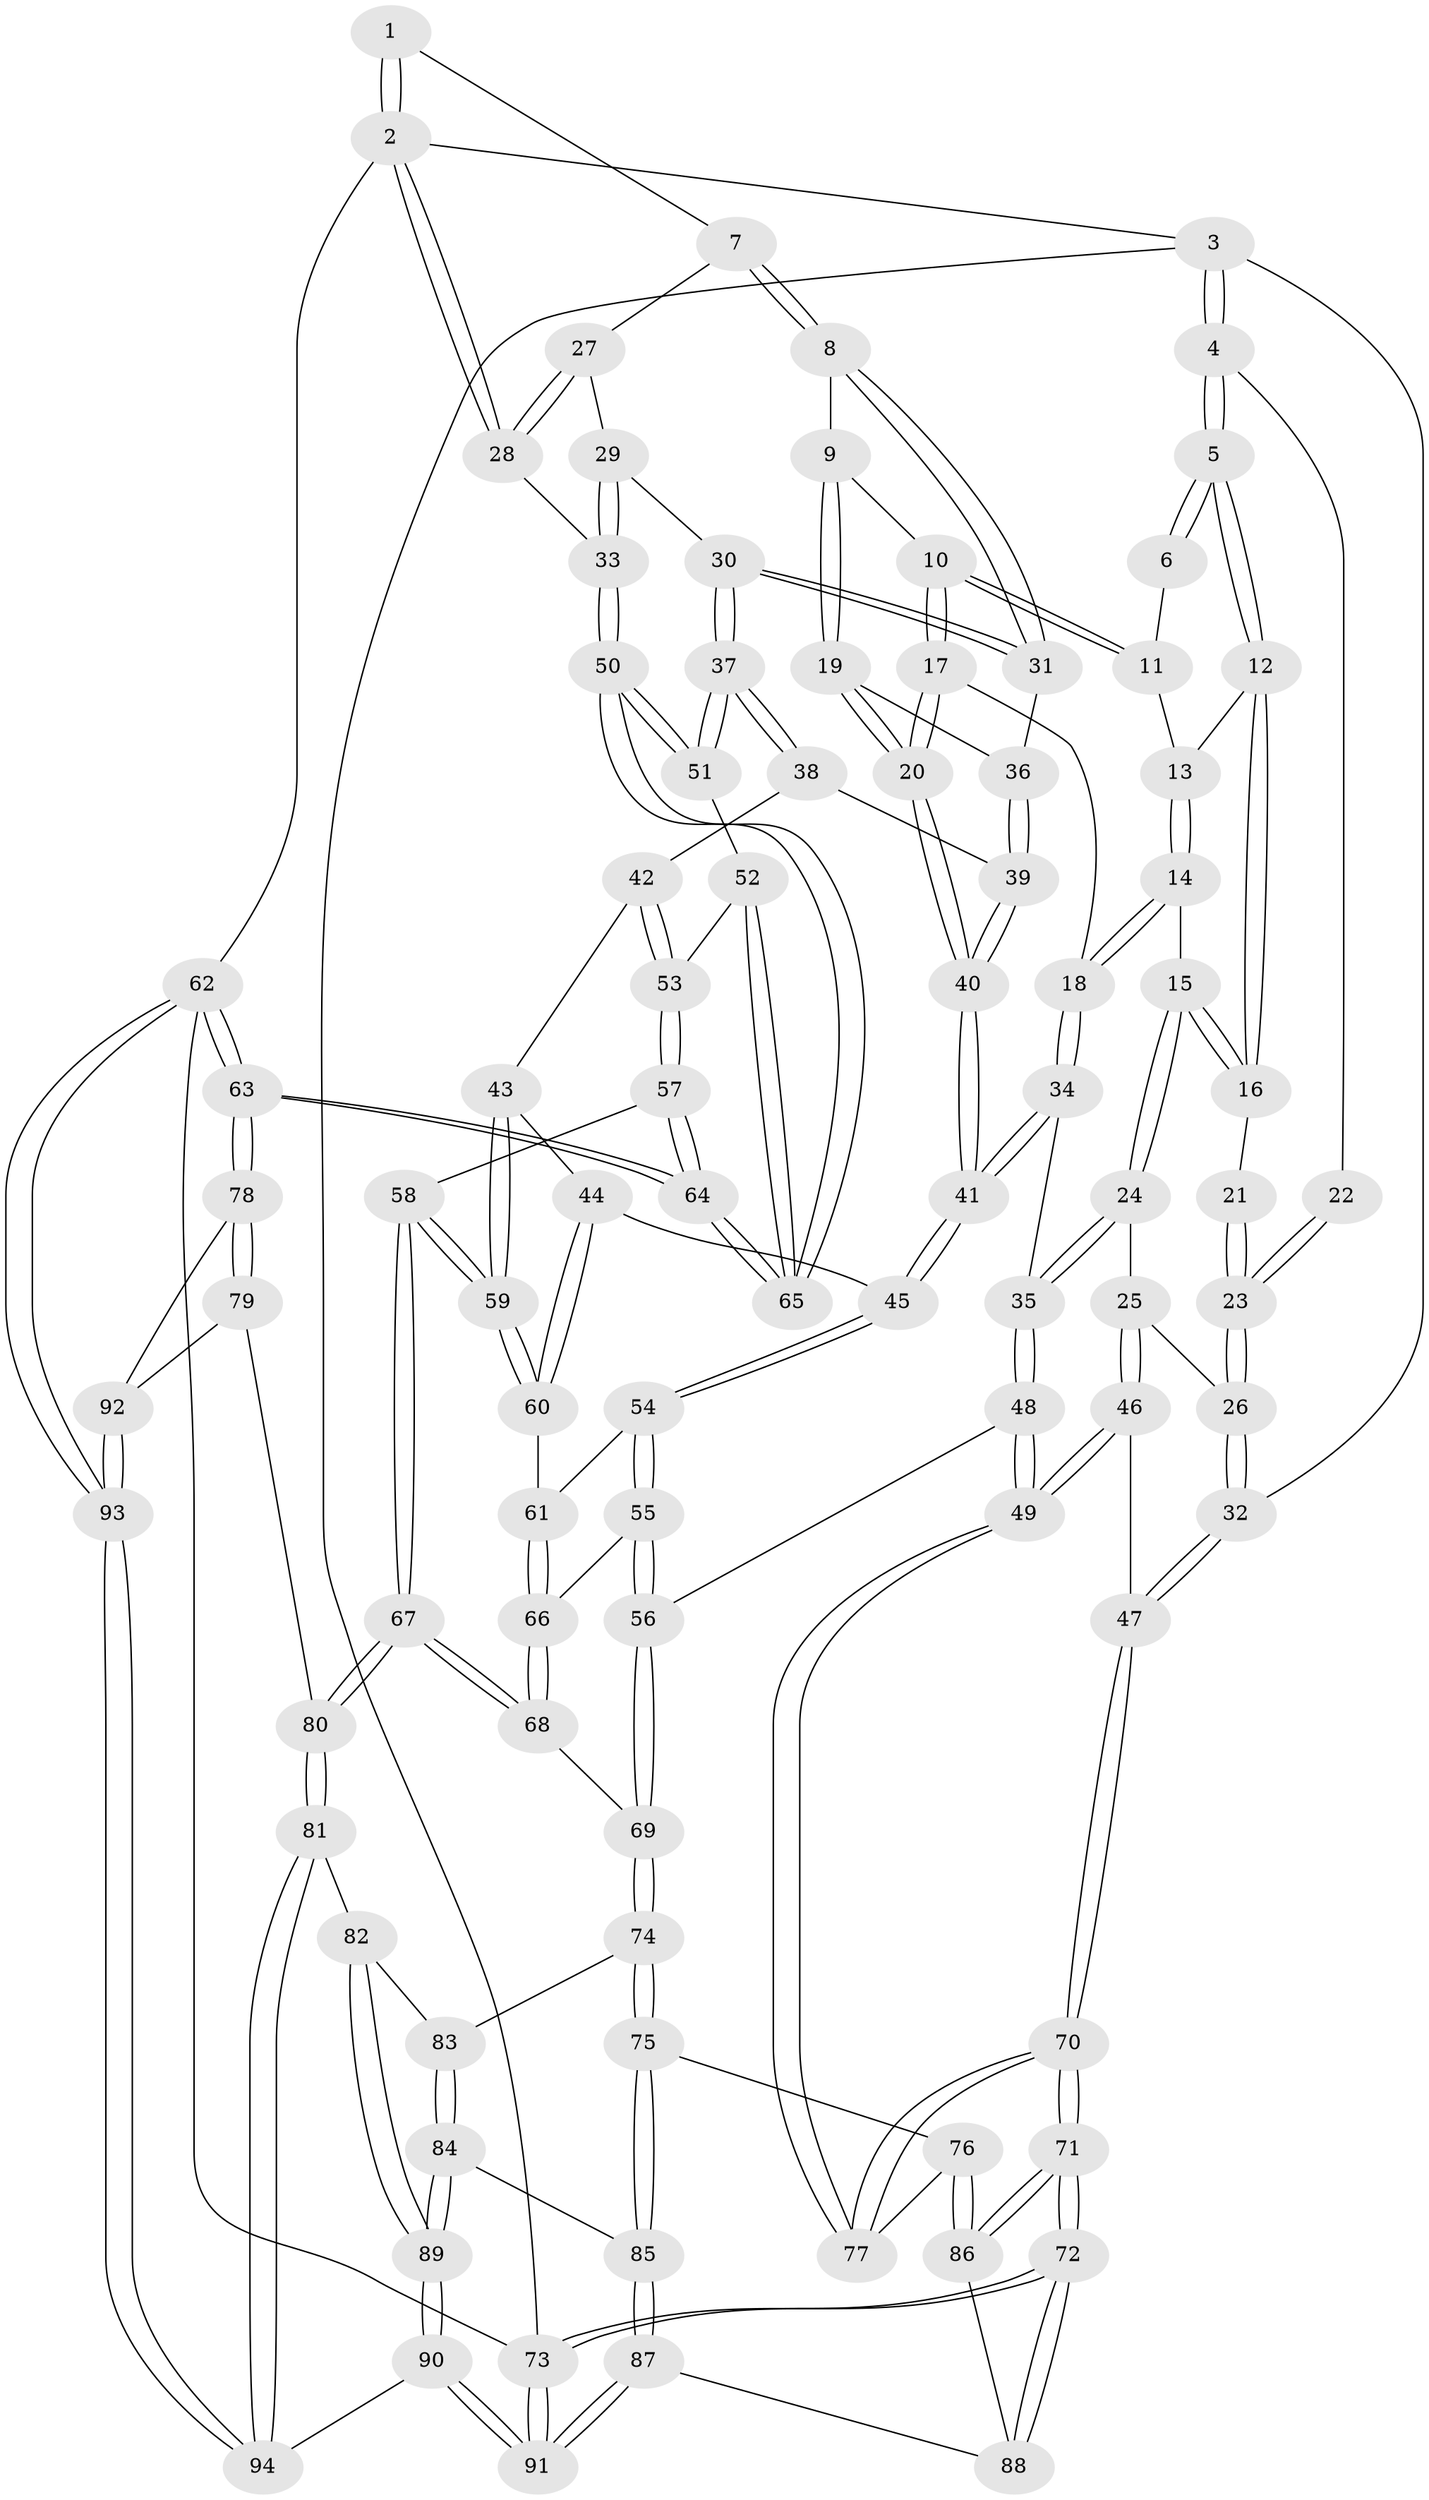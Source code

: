 // Generated by graph-tools (version 1.1) at 2025/51/03/09/25 03:51:04]
// undirected, 94 vertices, 232 edges
graph export_dot {
graph [start="1"]
  node [color=gray90,style=filled];
  1 [pos="+0.6848545323856969+0"];
  2 [pos="+1+0"];
  3 [pos="+0+0"];
  4 [pos="+0+0"];
  5 [pos="+0+0"];
  6 [pos="+0.5810541983517186+0"];
  7 [pos="+0.7609746703303311+0.06068422793411636"];
  8 [pos="+0.7541192363442125+0.1088884407078835"];
  9 [pos="+0.60404583204271+0.14965755420250723"];
  10 [pos="+0.4992027159520696+0.1205359732165079"];
  11 [pos="+0.48877369231483714+0.020966237339723297"];
  12 [pos="+0.23014911581980807+0.014016700582239973"];
  13 [pos="+0.3563087370220254+0.09444625857771848"];
  14 [pos="+0.3441116565230115+0.15283580571753766"];
  15 [pos="+0.26950040881787346+0.1870965308006165"];
  16 [pos="+0.2602346454585852+0.17953533839426852"];
  17 [pos="+0.49092535425038636+0.2055728359314576"];
  18 [pos="+0.38828137054005196+0.19995525703035355"];
  19 [pos="+0.5345039897532327+0.23830698802869718"];
  20 [pos="+0.5151531692593411+0.24708113896592807"];
  21 [pos="+0.2044253180586371+0.16998910710136902"];
  22 [pos="+0.06951675820192743+0.0086162317467473"];
  23 [pos="+0.1427851163011654+0.23786036827406845"];
  24 [pos="+0.2601624352815873+0.3090830264158967"];
  25 [pos="+0.15735675771563254+0.3123205605408413"];
  26 [pos="+0.13319900979915603+0.3052116577667228"];
  27 [pos="+0.9443631717029993+0.10060040999775147"];
  28 [pos="+1+0"];
  29 [pos="+0.9585594438797603+0.20207008687110872"];
  30 [pos="+0.8298280738471843+0.2955599640788492"];
  31 [pos="+0.7544531746718152+0.12649316271129304"];
  32 [pos="+0+0.3693418059777278"];
  33 [pos="+1+0.2775383011578484"];
  34 [pos="+0.3351841687044485+0.31952495552056276"];
  35 [pos="+0.29770547384293644+0.3339096667507931"];
  36 [pos="+0.6681362697353455+0.2031756402614992"];
  37 [pos="+0.8325186148753206+0.3421667507452287"];
  38 [pos="+0.6907303153489899+0.3412474813844857"];
  39 [pos="+0.6410151132940732+0.3140847711803621"];
  40 [pos="+0.5151955614011+0.32415415893913335"];
  41 [pos="+0.5091705117963965+0.3357798912883855"];
  42 [pos="+0.6456728783149855+0.40746889705301187"];
  43 [pos="+0.6283289953264996+0.41237135907163336"];
  44 [pos="+0.576750780492335+0.41625362171838975"];
  45 [pos="+0.512225590128667+0.36986263538469083"];
  46 [pos="+0.19727384082189708+0.5334950224475121"];
  47 [pos="+0+0.4262008395659318"];
  48 [pos="+0.31344263420474994+0.5397072764675505"];
  49 [pos="+0.25439727698643855+0.5707628358599788"];
  50 [pos="+1+0.34930672102896443"];
  51 [pos="+0.8554446163414875+0.3855678554151315"];
  52 [pos="+0.8444515624225747+0.42864644982190114"];
  53 [pos="+0.7913632008142955+0.5397630850819622"];
  54 [pos="+0.5074974599438545+0.37831270668395167"];
  55 [pos="+0.42699159641272855+0.5018644626619733"];
  56 [pos="+0.33321967946520803+0.541874450349266"];
  57 [pos="+0.7892945842563382+0.5464271975497155"];
  58 [pos="+0.7664198364664438+0.565521719049"];
  59 [pos="+0.6805876078856498+0.5356266697547643"];
  60 [pos="+0.612774192455119+0.5181652960744944"];
  61 [pos="+0.565617761594572+0.539536870089515"];
  62 [pos="+1+1"];
  63 [pos="+1+0.844217069755272"];
  64 [pos="+1+0.8223482111908413"];
  65 [pos="+1+0.6740313762506276"];
  66 [pos="+0.5390940524735279+0.5558504579711202"];
  67 [pos="+0.6841704567151984+0.7575055388667447"];
  68 [pos="+0.5516406217038138+0.6926501496396682"];
  69 [pos="+0.4652335994784582+0.699367753887655"];
  70 [pos="+0+0.6790938415142405"];
  71 [pos="+0+0.71018098480132"];
  72 [pos="+0+0.969138744772097"];
  73 [pos="+0+1"];
  74 [pos="+0.41447109491960193+0.7718579568535793"];
  75 [pos="+0.3342272061770968+0.7942423592229596"];
  76 [pos="+0.2338404700235573+0.7597711319770416"];
  77 [pos="+0.22115002110084286+0.6577644329113259"];
  78 [pos="+1+0.8404871197515134"];
  79 [pos="+0.7676665751675789+0.823253501559451"];
  80 [pos="+0.692972965303094+0.7912836447115067"];
  81 [pos="+0.66715754020184+0.8262660227895898"];
  82 [pos="+0.4847635178074196+0.8523955662988242"];
  83 [pos="+0.45857769426021305+0.8353125299270594"];
  84 [pos="+0.3964924201002717+0.9033550886974915"];
  85 [pos="+0.3596141791363675+0.8991234911046904"];
  86 [pos="+0.18917734529774896+0.8199091786441727"];
  87 [pos="+0.22342703469647818+1"];
  88 [pos="+0.1814982549218514+0.8659154108876902"];
  89 [pos="+0.466293978746077+0.9520332181225499"];
  90 [pos="+0.5507419464331655+1"];
  91 [pos="+0.21320680904341383+1"];
  92 [pos="+0.80137424003601+0.9746468947984974"];
  93 [pos="+0.8716043306543644+1"];
  94 [pos="+0.5557751148179416+1"];
  1 -- 2;
  1 -- 2;
  1 -- 7;
  2 -- 3;
  2 -- 28;
  2 -- 28;
  2 -- 62;
  3 -- 4;
  3 -- 4;
  3 -- 32;
  3 -- 73;
  4 -- 5;
  4 -- 5;
  4 -- 22;
  5 -- 6;
  5 -- 6;
  5 -- 12;
  5 -- 12;
  6 -- 11;
  7 -- 8;
  7 -- 8;
  7 -- 27;
  8 -- 9;
  8 -- 31;
  8 -- 31;
  9 -- 10;
  9 -- 19;
  9 -- 19;
  10 -- 11;
  10 -- 11;
  10 -- 17;
  10 -- 17;
  11 -- 13;
  12 -- 13;
  12 -- 16;
  12 -- 16;
  13 -- 14;
  13 -- 14;
  14 -- 15;
  14 -- 18;
  14 -- 18;
  15 -- 16;
  15 -- 16;
  15 -- 24;
  15 -- 24;
  16 -- 21;
  17 -- 18;
  17 -- 20;
  17 -- 20;
  18 -- 34;
  18 -- 34;
  19 -- 20;
  19 -- 20;
  19 -- 36;
  20 -- 40;
  20 -- 40;
  21 -- 23;
  21 -- 23;
  22 -- 23;
  22 -- 23;
  23 -- 26;
  23 -- 26;
  24 -- 25;
  24 -- 35;
  24 -- 35;
  25 -- 26;
  25 -- 46;
  25 -- 46;
  26 -- 32;
  26 -- 32;
  27 -- 28;
  27 -- 28;
  27 -- 29;
  28 -- 33;
  29 -- 30;
  29 -- 33;
  29 -- 33;
  30 -- 31;
  30 -- 31;
  30 -- 37;
  30 -- 37;
  31 -- 36;
  32 -- 47;
  32 -- 47;
  33 -- 50;
  33 -- 50;
  34 -- 35;
  34 -- 41;
  34 -- 41;
  35 -- 48;
  35 -- 48;
  36 -- 39;
  36 -- 39;
  37 -- 38;
  37 -- 38;
  37 -- 51;
  37 -- 51;
  38 -- 39;
  38 -- 42;
  39 -- 40;
  39 -- 40;
  40 -- 41;
  40 -- 41;
  41 -- 45;
  41 -- 45;
  42 -- 43;
  42 -- 53;
  42 -- 53;
  43 -- 44;
  43 -- 59;
  43 -- 59;
  44 -- 45;
  44 -- 60;
  44 -- 60;
  45 -- 54;
  45 -- 54;
  46 -- 47;
  46 -- 49;
  46 -- 49;
  47 -- 70;
  47 -- 70;
  48 -- 49;
  48 -- 49;
  48 -- 56;
  49 -- 77;
  49 -- 77;
  50 -- 51;
  50 -- 51;
  50 -- 65;
  50 -- 65;
  51 -- 52;
  52 -- 53;
  52 -- 65;
  52 -- 65;
  53 -- 57;
  53 -- 57;
  54 -- 55;
  54 -- 55;
  54 -- 61;
  55 -- 56;
  55 -- 56;
  55 -- 66;
  56 -- 69;
  56 -- 69;
  57 -- 58;
  57 -- 64;
  57 -- 64;
  58 -- 59;
  58 -- 59;
  58 -- 67;
  58 -- 67;
  59 -- 60;
  59 -- 60;
  60 -- 61;
  61 -- 66;
  61 -- 66;
  62 -- 63;
  62 -- 63;
  62 -- 93;
  62 -- 93;
  62 -- 73;
  63 -- 64;
  63 -- 64;
  63 -- 78;
  63 -- 78;
  64 -- 65;
  64 -- 65;
  66 -- 68;
  66 -- 68;
  67 -- 68;
  67 -- 68;
  67 -- 80;
  67 -- 80;
  68 -- 69;
  69 -- 74;
  69 -- 74;
  70 -- 71;
  70 -- 71;
  70 -- 77;
  70 -- 77;
  71 -- 72;
  71 -- 72;
  71 -- 86;
  71 -- 86;
  72 -- 73;
  72 -- 73;
  72 -- 88;
  72 -- 88;
  73 -- 91;
  73 -- 91;
  74 -- 75;
  74 -- 75;
  74 -- 83;
  75 -- 76;
  75 -- 85;
  75 -- 85;
  76 -- 77;
  76 -- 86;
  76 -- 86;
  78 -- 79;
  78 -- 79;
  78 -- 92;
  79 -- 80;
  79 -- 92;
  80 -- 81;
  80 -- 81;
  81 -- 82;
  81 -- 94;
  81 -- 94;
  82 -- 83;
  82 -- 89;
  82 -- 89;
  83 -- 84;
  83 -- 84;
  84 -- 85;
  84 -- 89;
  84 -- 89;
  85 -- 87;
  85 -- 87;
  86 -- 88;
  87 -- 88;
  87 -- 91;
  87 -- 91;
  89 -- 90;
  89 -- 90;
  90 -- 91;
  90 -- 91;
  90 -- 94;
  92 -- 93;
  92 -- 93;
  93 -- 94;
  93 -- 94;
}
